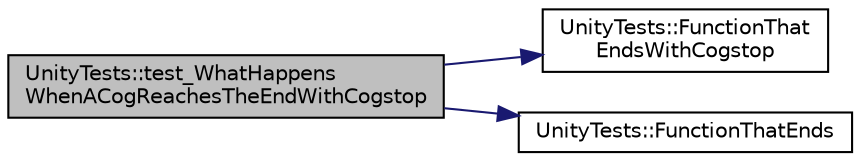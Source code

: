 digraph "UnityTests::test_WhatHappensWhenACogReachesTheEndWithCogstop"
{
  edge [fontname="Helvetica",fontsize="10",labelfontname="Helvetica",labelfontsize="10"];
  node [fontname="Helvetica",fontsize="10",shape=record];
  rankdir="LR";
  Node1 [label="UnityTests::test_WhatHappens\lWhenACogReachesTheEndWithCogstop",height=0.2,width=0.4,color="black", fillcolor="grey75", style="filled" fontcolor="black"];
  Node1 -> Node2 [color="midnightblue",fontsize="10",style="solid",fontname="Helvetica"];
  Node2 [label="UnityTests::FunctionThat\lEndsWithCogstop",height=0.2,width=0.4,color="black", fillcolor="white", style="filled",URL="$classUnityTests.html#a101057f8ac64866d28f005beb7f3993a"];
  Node1 -> Node3 [color="midnightblue",fontsize="10",style="solid",fontname="Helvetica"];
  Node3 [label="UnityTests::FunctionThatEnds",height=0.2,width=0.4,color="black", fillcolor="white", style="filled",URL="$classUnityTests.html#a04359da38acb0f54125d31d77b6d3200"];
}
